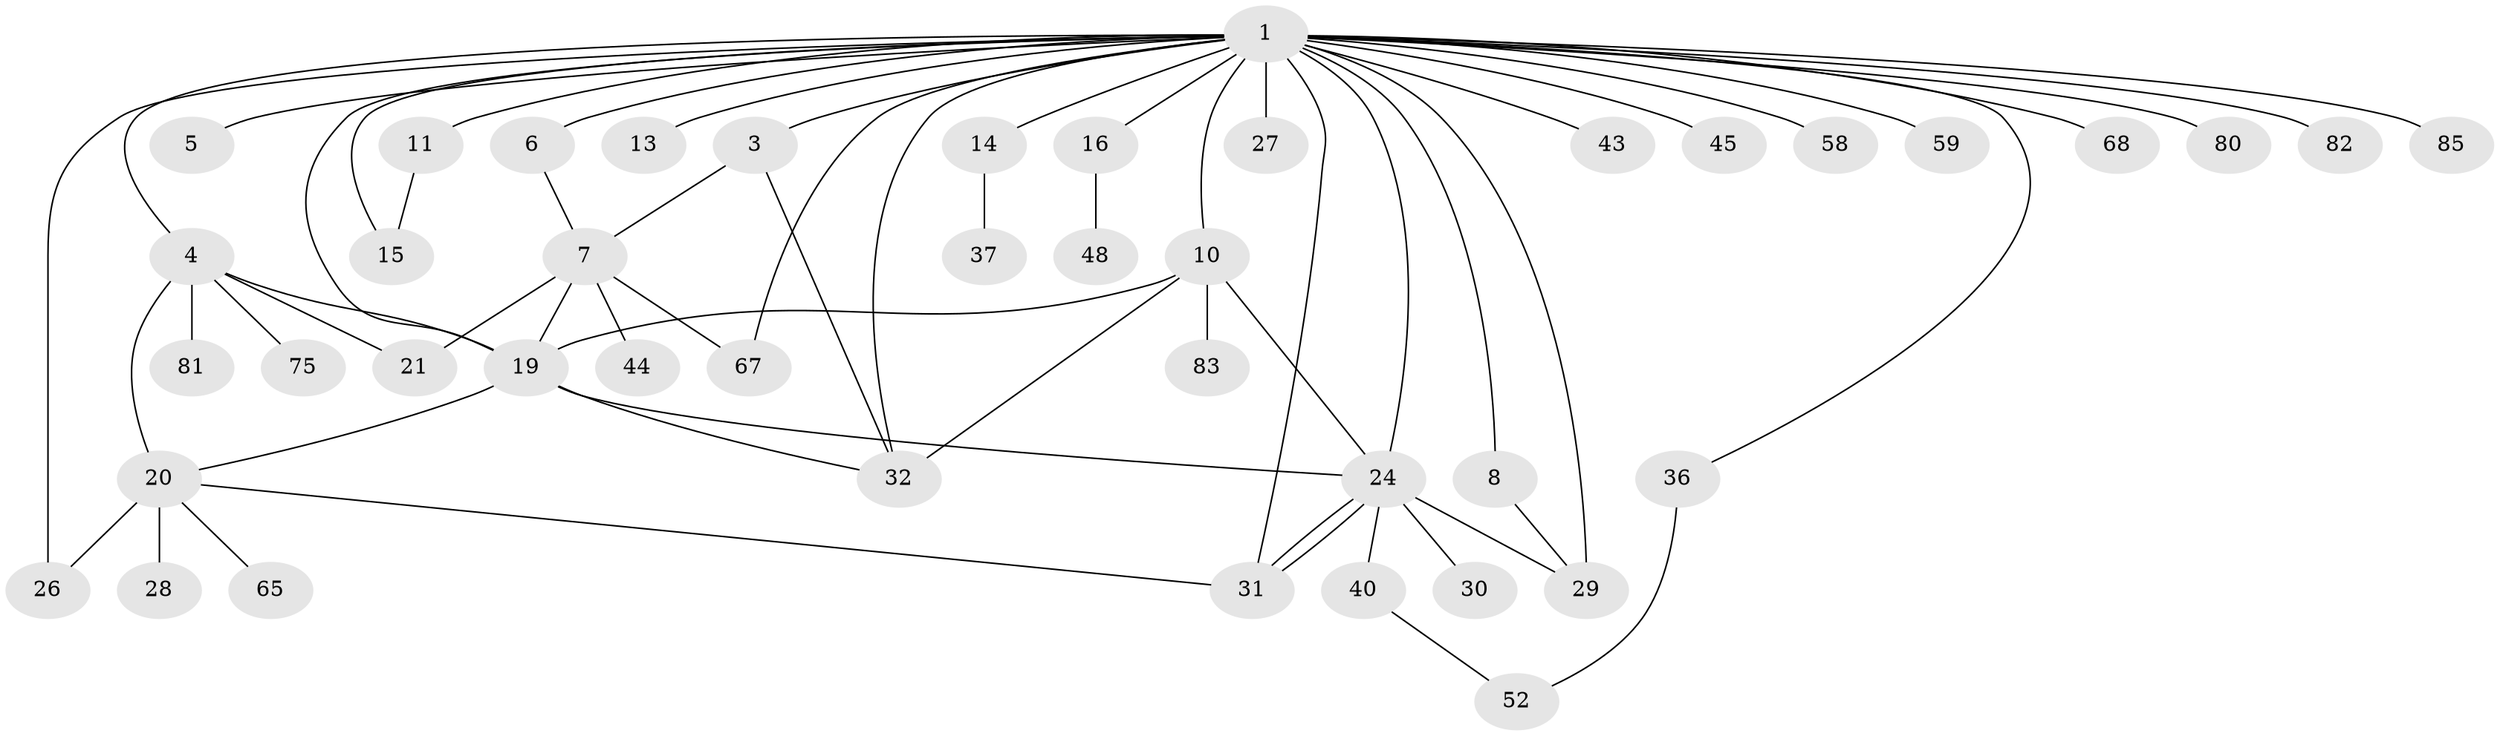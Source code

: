 // original degree distribution, {6: 0.04597701149425287, 30: 0.011494252873563218, 4: 0.09195402298850575, 3: 0.09195402298850575, 2: 0.20689655172413793, 5: 0.04597701149425287, 1: 0.47126436781609193, 7: 0.011494252873563218, 12: 0.011494252873563218, 8: 0.011494252873563218}
// Generated by graph-tools (version 1.1) at 2025/14/03/09/25 04:14:22]
// undirected, 43 vertices, 62 edges
graph export_dot {
graph [start="1"]
  node [color=gray90,style=filled];
  1 [super="+22+2+9+76"];
  3 [super="+47+12"];
  4 [super="+49"];
  5 [super="+72"];
  6 [super="+25"];
  7;
  8;
  10 [super="+18+17"];
  11;
  13 [super="+71"];
  14 [super="+62+57"];
  15 [super="+35"];
  16 [super="+60+23+39"];
  19 [super="+46"];
  20;
  21 [super="+63"];
  24 [super="+41+77+50"];
  26;
  27;
  28;
  29 [super="+87+73"];
  30;
  31 [super="+33"];
  32 [super="+86+79"];
  36 [super="+66"];
  37 [super="+55"];
  40;
  43;
  44;
  45 [super="+53"];
  48 [super="+51"];
  52;
  58;
  59;
  65;
  67 [super="+84"];
  68 [super="+70"];
  75;
  80;
  81;
  82;
  83;
  85;
  1 -- 8;
  1 -- 32 [weight=2];
  1 -- 29 [weight=2];
  1 -- 31 [weight=2];
  1 -- 3;
  1 -- 4;
  1 -- 5;
  1 -- 6;
  1 -- 67;
  1 -- 68;
  1 -- 10;
  1 -- 11;
  1 -- 13 [weight=2];
  1 -- 14 [weight=2];
  1 -- 15;
  1 -- 16;
  1 -- 80;
  1 -- 82;
  1 -- 85;
  1 -- 24 [weight=3];
  1 -- 26;
  1 -- 27;
  1 -- 36;
  1 -- 43;
  1 -- 58;
  1 -- 59;
  1 -- 45;
  1 -- 19;
  3 -- 7;
  3 -- 32;
  4 -- 20 [weight=2];
  4 -- 81;
  4 -- 21;
  4 -- 75;
  4 -- 19;
  6 -- 7;
  7 -- 19;
  7 -- 21;
  7 -- 44;
  7 -- 67;
  8 -- 29;
  10 -- 83;
  10 -- 24;
  10 -- 19;
  10 -- 32;
  11 -- 15;
  14 -- 37;
  16 -- 48;
  19 -- 32;
  19 -- 20;
  19 -- 24;
  20 -- 26;
  20 -- 28;
  20 -- 65;
  20 -- 31;
  24 -- 30;
  24 -- 31;
  24 -- 31;
  24 -- 40;
  24 -- 29;
  36 -- 52;
  40 -- 52;
}
